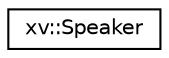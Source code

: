 digraph "Graphical Class Hierarchy"
{
 // LATEX_PDF_SIZE
  edge [fontname="Helvetica",fontsize="10",labelfontname="Helvetica",labelfontsize="10"];
  node [fontname="Helvetica",fontsize="10",shape=record];
  rankdir="LR";
  Node0 [label="xv::Speaker",height=0.2,width=0.4,color="black", fillcolor="white", style="filled",URL="$classxv_1_1Speaker.html",tooltip="A class to handle speaker. Adjust the sound source(PCM) volume to adjust the volume."];
}

